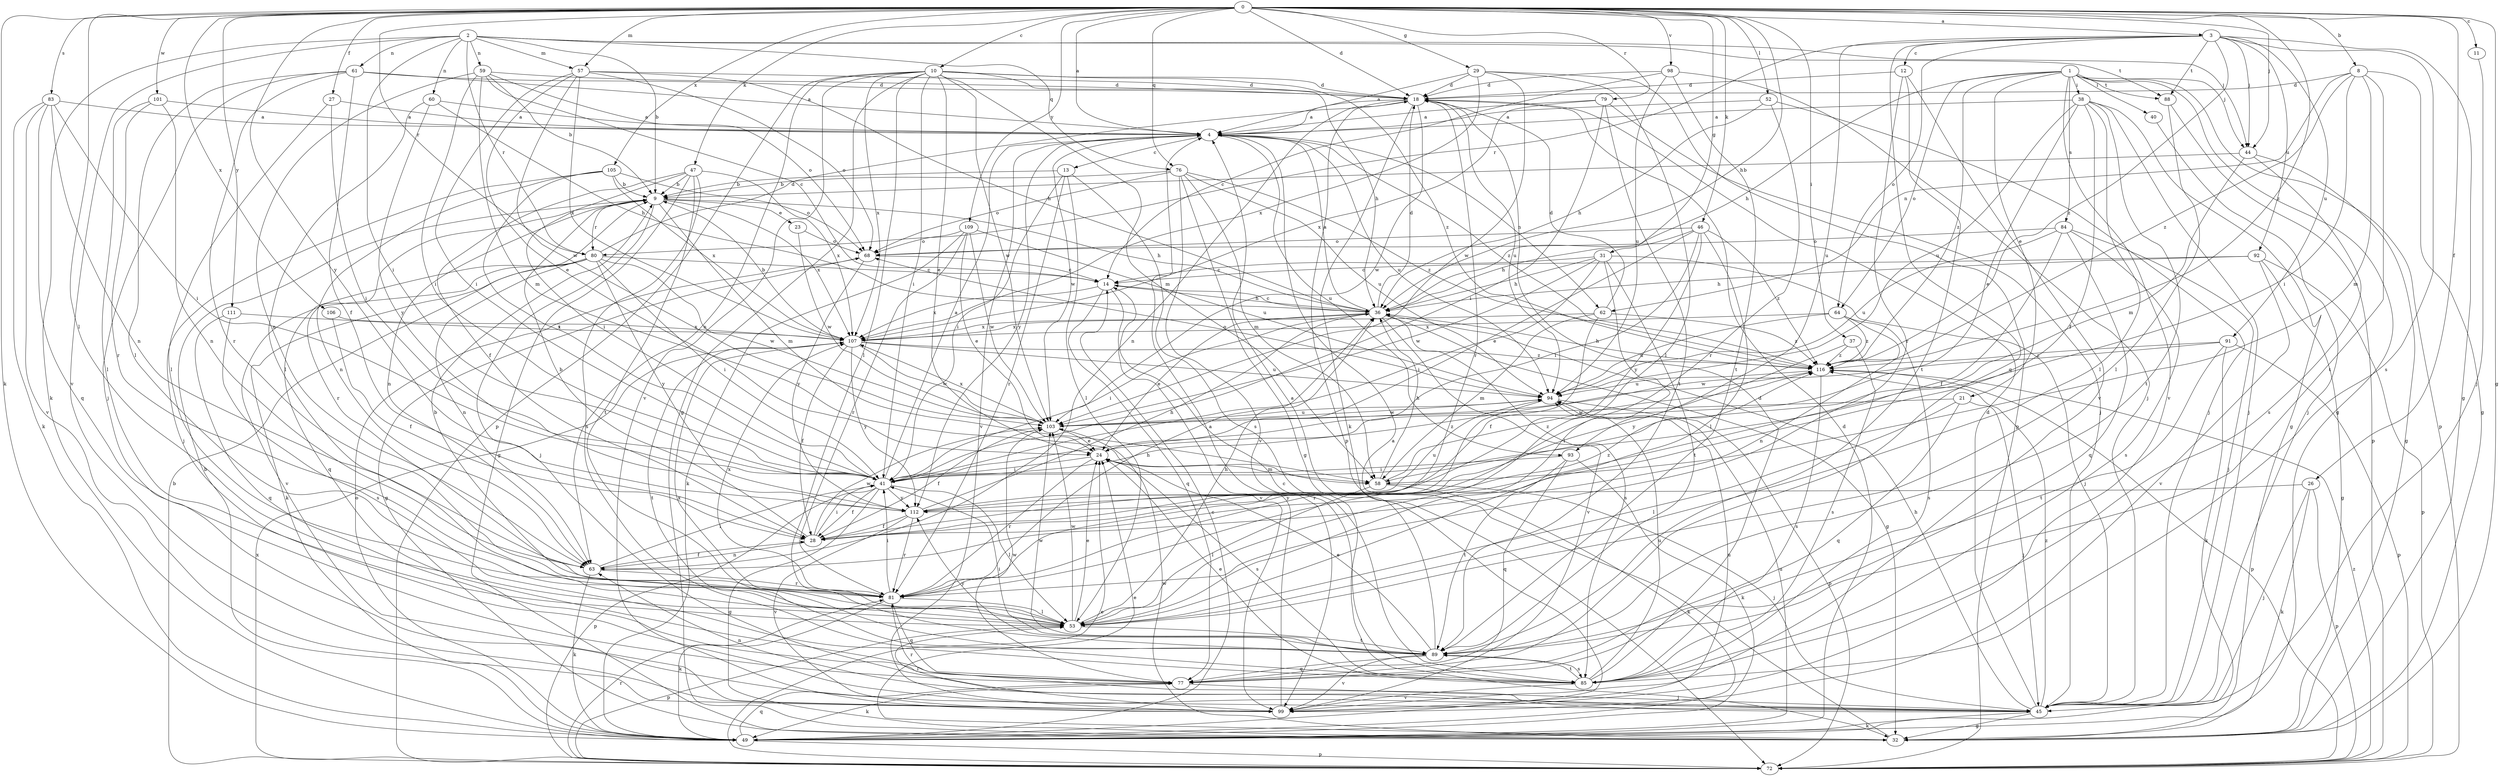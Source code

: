 strict digraph  {
0;
1;
2;
3;
4;
8;
9;
10;
11;
12;
13;
14;
18;
21;
23;
24;
26;
27;
28;
29;
31;
32;
36;
37;
38;
40;
41;
44;
45;
46;
47;
49;
52;
53;
57;
58;
59;
60;
61;
62;
63;
64;
68;
72;
76;
77;
79;
80;
81;
83;
84;
85;
88;
89;
91;
92;
93;
94;
98;
99;
101;
103;
105;
106;
107;
109;
111;
112;
116;
0 -> 3  [label=a];
0 -> 4  [label=a];
0 -> 8  [label=b];
0 -> 10  [label=c];
0 -> 11  [label=c];
0 -> 18  [label=d];
0 -> 26  [label=f];
0 -> 27  [label=f];
0 -> 29  [label=g];
0 -> 31  [label=g];
0 -> 32  [label=g];
0 -> 36  [label=h];
0 -> 37  [label=i];
0 -> 44  [label=j];
0 -> 46  [label=k];
0 -> 47  [label=k];
0 -> 49  [label=k];
0 -> 52  [label=l];
0 -> 53  [label=l];
0 -> 57  [label=m];
0 -> 76  [label=q];
0 -> 79  [label=r];
0 -> 80  [label=r];
0 -> 83  [label=s];
0 -> 98  [label=v];
0 -> 101  [label=w];
0 -> 105  [label=x];
0 -> 106  [label=x];
0 -> 109  [label=y];
0 -> 111  [label=y];
0 -> 112  [label=y];
0 -> 116  [label=z];
1 -> 21  [label=e];
1 -> 32  [label=g];
1 -> 36  [label=h];
1 -> 38  [label=i];
1 -> 40  [label=i];
1 -> 44  [label=j];
1 -> 64  [label=o];
1 -> 72  [label=p];
1 -> 84  [label=s];
1 -> 88  [label=t];
1 -> 99  [label=v];
1 -> 116  [label=z];
2 -> 9  [label=b];
2 -> 41  [label=i];
2 -> 44  [label=j];
2 -> 49  [label=k];
2 -> 57  [label=m];
2 -> 59  [label=n];
2 -> 60  [label=n];
2 -> 61  [label=n];
2 -> 76  [label=q];
2 -> 80  [label=r];
2 -> 88  [label=t];
2 -> 99  [label=v];
3 -> 12  [label=c];
3 -> 32  [label=g];
3 -> 44  [label=j];
3 -> 64  [label=o];
3 -> 77  [label=q];
3 -> 80  [label=r];
3 -> 85  [label=s];
3 -> 88  [label=t];
3 -> 91  [label=u];
3 -> 92  [label=u];
3 -> 93  [label=u];
3 -> 116  [label=z];
4 -> 13  [label=c];
4 -> 62  [label=n];
4 -> 93  [label=u];
4 -> 94  [label=u];
4 -> 99  [label=v];
4 -> 103  [label=w];
4 -> 112  [label=y];
4 -> 116  [label=z];
8 -> 18  [label=d];
8 -> 32  [label=g];
8 -> 41  [label=i];
8 -> 58  [label=m];
8 -> 62  [label=n];
8 -> 89  [label=t];
8 -> 116  [label=z];
9 -> 23  [label=e];
9 -> 36  [label=h];
9 -> 45  [label=j];
9 -> 58  [label=m];
9 -> 63  [label=n];
9 -> 80  [label=r];
9 -> 81  [label=r];
9 -> 107  [label=x];
10 -> 18  [label=d];
10 -> 24  [label=e];
10 -> 32  [label=g];
10 -> 36  [label=h];
10 -> 41  [label=i];
10 -> 53  [label=l];
10 -> 58  [label=m];
10 -> 63  [label=n];
10 -> 72  [label=p];
10 -> 99  [label=v];
10 -> 103  [label=w];
10 -> 107  [label=x];
10 -> 116  [label=z];
11 -> 45  [label=j];
12 -> 18  [label=d];
12 -> 81  [label=r];
12 -> 89  [label=t];
12 -> 99  [label=v];
13 -> 9  [label=b];
13 -> 41  [label=i];
13 -> 53  [label=l];
13 -> 81  [label=r];
13 -> 85  [label=s];
14 -> 36  [label=h];
14 -> 77  [label=q];
14 -> 99  [label=v];
14 -> 107  [label=x];
18 -> 4  [label=a];
18 -> 49  [label=k];
18 -> 63  [label=n];
18 -> 72  [label=p];
18 -> 81  [label=r];
18 -> 94  [label=u];
18 -> 103  [label=w];
21 -> 45  [label=j];
21 -> 53  [label=l];
21 -> 77  [label=q];
21 -> 103  [label=w];
23 -> 68  [label=o];
23 -> 103  [label=w];
24 -> 41  [label=i];
24 -> 58  [label=m];
24 -> 81  [label=r];
24 -> 85  [label=s];
26 -> 45  [label=j];
26 -> 49  [label=k];
26 -> 72  [label=p];
26 -> 112  [label=y];
27 -> 4  [label=a];
27 -> 41  [label=i];
27 -> 53  [label=l];
28 -> 9  [label=b];
28 -> 41  [label=i];
28 -> 63  [label=n];
28 -> 103  [label=w];
28 -> 116  [label=z];
29 -> 4  [label=a];
29 -> 18  [label=d];
29 -> 53  [label=l];
29 -> 72  [label=p];
29 -> 103  [label=w];
29 -> 107  [label=x];
31 -> 14  [label=c];
31 -> 36  [label=h];
31 -> 41  [label=i];
31 -> 45  [label=j];
31 -> 53  [label=l];
31 -> 89  [label=t];
31 -> 103  [label=w];
32 -> 4  [label=a];
32 -> 24  [label=e];
32 -> 103  [label=w];
36 -> 4  [label=a];
36 -> 14  [label=c];
36 -> 18  [label=d];
36 -> 24  [label=e];
36 -> 32  [label=g];
36 -> 41  [label=i];
36 -> 85  [label=s];
36 -> 99  [label=v];
36 -> 107  [label=x];
37 -> 85  [label=s];
37 -> 112  [label=y];
37 -> 116  [label=z];
38 -> 4  [label=a];
38 -> 24  [label=e];
38 -> 28  [label=f];
38 -> 32  [label=g];
38 -> 45  [label=j];
38 -> 53  [label=l];
38 -> 89  [label=t];
38 -> 94  [label=u];
40 -> 45  [label=j];
41 -> 4  [label=a];
41 -> 28  [label=f];
41 -> 32  [label=g];
41 -> 53  [label=l];
41 -> 72  [label=p];
41 -> 112  [label=y];
41 -> 116  [label=z];
44 -> 9  [label=b];
44 -> 32  [label=g];
44 -> 58  [label=m];
44 -> 85  [label=s];
45 -> 18  [label=d];
45 -> 32  [label=g];
45 -> 36  [label=h];
45 -> 49  [label=k];
45 -> 63  [label=n];
45 -> 81  [label=r];
45 -> 116  [label=z];
46 -> 24  [label=e];
46 -> 36  [label=h];
46 -> 41  [label=i];
46 -> 53  [label=l];
46 -> 68  [label=o];
46 -> 112  [label=y];
46 -> 116  [label=z];
47 -> 9  [label=b];
47 -> 28  [label=f];
47 -> 32  [label=g];
47 -> 41  [label=i];
47 -> 85  [label=s];
47 -> 89  [label=t];
47 -> 107  [label=x];
49 -> 9  [label=b];
49 -> 14  [label=c];
49 -> 18  [label=d];
49 -> 68  [label=o];
49 -> 72  [label=p];
49 -> 77  [label=q];
49 -> 94  [label=u];
52 -> 4  [label=a];
52 -> 36  [label=h];
52 -> 45  [label=j];
52 -> 81  [label=r];
53 -> 9  [label=b];
53 -> 24  [label=e];
53 -> 36  [label=h];
53 -> 72  [label=p];
53 -> 89  [label=t];
53 -> 103  [label=w];
57 -> 18  [label=d];
57 -> 24  [label=e];
57 -> 36  [label=h];
57 -> 41  [label=i];
57 -> 68  [label=o];
57 -> 103  [label=w];
57 -> 107  [label=x];
58 -> 36  [label=h];
58 -> 45  [label=j];
58 -> 49  [label=k];
58 -> 53  [label=l];
58 -> 116  [label=z];
59 -> 9  [label=b];
59 -> 14  [label=c];
59 -> 18  [label=d];
59 -> 41  [label=i];
59 -> 58  [label=m];
59 -> 63  [label=n];
59 -> 68  [label=o];
60 -> 4  [label=a];
60 -> 36  [label=h];
60 -> 53  [label=l];
60 -> 112  [label=y];
61 -> 4  [label=a];
61 -> 18  [label=d];
61 -> 28  [label=f];
61 -> 45  [label=j];
61 -> 53  [label=l];
61 -> 81  [label=r];
62 -> 18  [label=d];
62 -> 28  [label=f];
62 -> 58  [label=m];
62 -> 107  [label=x];
62 -> 116  [label=z];
63 -> 28  [label=f];
63 -> 41  [label=i];
63 -> 49  [label=k];
63 -> 81  [label=r];
64 -> 63  [label=n];
64 -> 85  [label=s];
64 -> 94  [label=u];
64 -> 107  [label=x];
64 -> 116  [label=z];
68 -> 14  [label=c];
68 -> 32  [label=g];
68 -> 112  [label=y];
72 -> 9  [label=b];
72 -> 24  [label=e];
72 -> 81  [label=r];
72 -> 107  [label=x];
72 -> 116  [label=z];
76 -> 9  [label=b];
76 -> 32  [label=g];
76 -> 58  [label=m];
76 -> 68  [label=o];
76 -> 94  [label=u];
76 -> 99  [label=v];
76 -> 116  [label=z];
77 -> 45  [label=j];
77 -> 49  [label=k];
77 -> 103  [label=w];
79 -> 4  [label=a];
79 -> 41  [label=i];
79 -> 45  [label=j];
79 -> 89  [label=t];
79 -> 107  [label=x];
80 -> 14  [label=c];
80 -> 18  [label=d];
80 -> 41  [label=i];
80 -> 49  [label=k];
80 -> 63  [label=n];
80 -> 77  [label=q];
80 -> 99  [label=v];
80 -> 103  [label=w];
80 -> 112  [label=y];
81 -> 36  [label=h];
81 -> 41  [label=i];
81 -> 49  [label=k];
81 -> 53  [label=l];
81 -> 77  [label=q];
81 -> 107  [label=x];
83 -> 4  [label=a];
83 -> 41  [label=i];
83 -> 49  [label=k];
83 -> 63  [label=n];
83 -> 77  [label=q];
83 -> 99  [label=v];
84 -> 28  [label=f];
84 -> 45  [label=j];
84 -> 68  [label=o];
84 -> 77  [label=q];
84 -> 85  [label=s];
84 -> 94  [label=u];
85 -> 14  [label=c];
85 -> 18  [label=d];
85 -> 24  [label=e];
85 -> 89  [label=t];
85 -> 94  [label=u];
85 -> 99  [label=v];
88 -> 53  [label=l];
88 -> 72  [label=p];
89 -> 4  [label=a];
89 -> 24  [label=e];
89 -> 41  [label=i];
89 -> 77  [label=q];
89 -> 85  [label=s];
89 -> 99  [label=v];
89 -> 103  [label=w];
89 -> 107  [label=x];
89 -> 112  [label=y];
91 -> 49  [label=k];
91 -> 72  [label=p];
91 -> 89  [label=t];
91 -> 103  [label=w];
91 -> 116  [label=z];
92 -> 14  [label=c];
92 -> 32  [label=g];
92 -> 36  [label=h];
92 -> 72  [label=p];
92 -> 99  [label=v];
93 -> 41  [label=i];
93 -> 49  [label=k];
93 -> 77  [label=q];
93 -> 89  [label=t];
94 -> 68  [label=o];
94 -> 72  [label=p];
94 -> 81  [label=r];
94 -> 103  [label=w];
98 -> 14  [label=c];
98 -> 18  [label=d];
98 -> 45  [label=j];
98 -> 89  [label=t];
98 -> 94  [label=u];
99 -> 4  [label=a];
99 -> 53  [label=l];
99 -> 94  [label=u];
101 -> 4  [label=a];
101 -> 53  [label=l];
101 -> 63  [label=n];
101 -> 81  [label=r];
103 -> 24  [label=e];
103 -> 28  [label=f];
103 -> 94  [label=u];
103 -> 107  [label=x];
105 -> 9  [label=b];
105 -> 41  [label=i];
105 -> 45  [label=j];
105 -> 63  [label=n];
105 -> 68  [label=o];
105 -> 107  [label=x];
106 -> 28  [label=f];
106 -> 107  [label=x];
107 -> 9  [label=b];
107 -> 28  [label=f];
107 -> 89  [label=t];
107 -> 94  [label=u];
107 -> 103  [label=w];
107 -> 112  [label=y];
107 -> 116  [label=z];
109 -> 24  [label=e];
109 -> 49  [label=k];
109 -> 68  [label=o];
109 -> 81  [label=r];
109 -> 94  [label=u];
109 -> 103  [label=w];
111 -> 77  [label=q];
111 -> 85  [label=s];
111 -> 107  [label=x];
112 -> 28  [label=f];
112 -> 36  [label=h];
112 -> 81  [label=r];
112 -> 94  [label=u];
112 -> 99  [label=v];
116 -> 36  [label=h];
116 -> 72  [label=p];
116 -> 85  [label=s];
116 -> 94  [label=u];
}
